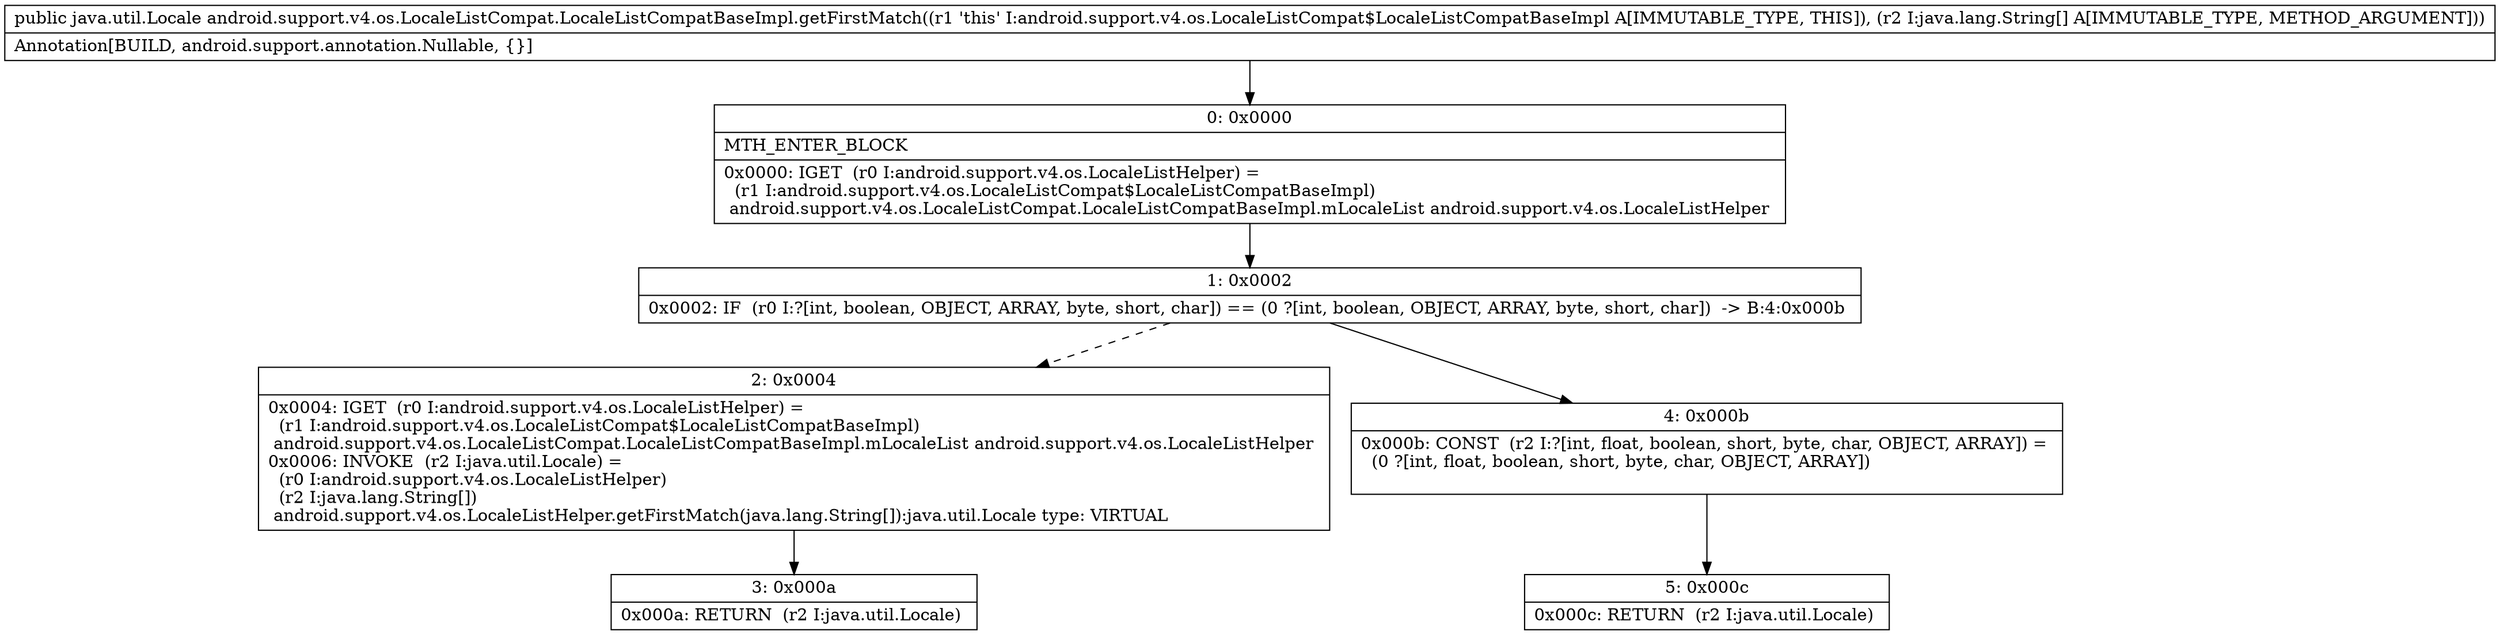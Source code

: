 digraph "CFG forandroid.support.v4.os.LocaleListCompat.LocaleListCompatBaseImpl.getFirstMatch([Ljava\/lang\/String;)Ljava\/util\/Locale;" {
Node_0 [shape=record,label="{0\:\ 0x0000|MTH_ENTER_BLOCK\l|0x0000: IGET  (r0 I:android.support.v4.os.LocaleListHelper) = \l  (r1 I:android.support.v4.os.LocaleListCompat$LocaleListCompatBaseImpl)\l android.support.v4.os.LocaleListCompat.LocaleListCompatBaseImpl.mLocaleList android.support.v4.os.LocaleListHelper \l}"];
Node_1 [shape=record,label="{1\:\ 0x0002|0x0002: IF  (r0 I:?[int, boolean, OBJECT, ARRAY, byte, short, char]) == (0 ?[int, boolean, OBJECT, ARRAY, byte, short, char])  \-\> B:4:0x000b \l}"];
Node_2 [shape=record,label="{2\:\ 0x0004|0x0004: IGET  (r0 I:android.support.v4.os.LocaleListHelper) = \l  (r1 I:android.support.v4.os.LocaleListCompat$LocaleListCompatBaseImpl)\l android.support.v4.os.LocaleListCompat.LocaleListCompatBaseImpl.mLocaleList android.support.v4.os.LocaleListHelper \l0x0006: INVOKE  (r2 I:java.util.Locale) = \l  (r0 I:android.support.v4.os.LocaleListHelper)\l  (r2 I:java.lang.String[])\l android.support.v4.os.LocaleListHelper.getFirstMatch(java.lang.String[]):java.util.Locale type: VIRTUAL \l}"];
Node_3 [shape=record,label="{3\:\ 0x000a|0x000a: RETURN  (r2 I:java.util.Locale) \l}"];
Node_4 [shape=record,label="{4\:\ 0x000b|0x000b: CONST  (r2 I:?[int, float, boolean, short, byte, char, OBJECT, ARRAY]) = \l  (0 ?[int, float, boolean, short, byte, char, OBJECT, ARRAY])\l \l}"];
Node_5 [shape=record,label="{5\:\ 0x000c|0x000c: RETURN  (r2 I:java.util.Locale) \l}"];
MethodNode[shape=record,label="{public java.util.Locale android.support.v4.os.LocaleListCompat.LocaleListCompatBaseImpl.getFirstMatch((r1 'this' I:android.support.v4.os.LocaleListCompat$LocaleListCompatBaseImpl A[IMMUTABLE_TYPE, THIS]), (r2 I:java.lang.String[] A[IMMUTABLE_TYPE, METHOD_ARGUMENT]))  | Annotation[BUILD, android.support.annotation.Nullable, \{\}]\l}"];
MethodNode -> Node_0;
Node_0 -> Node_1;
Node_1 -> Node_2[style=dashed];
Node_1 -> Node_4;
Node_2 -> Node_3;
Node_4 -> Node_5;
}

